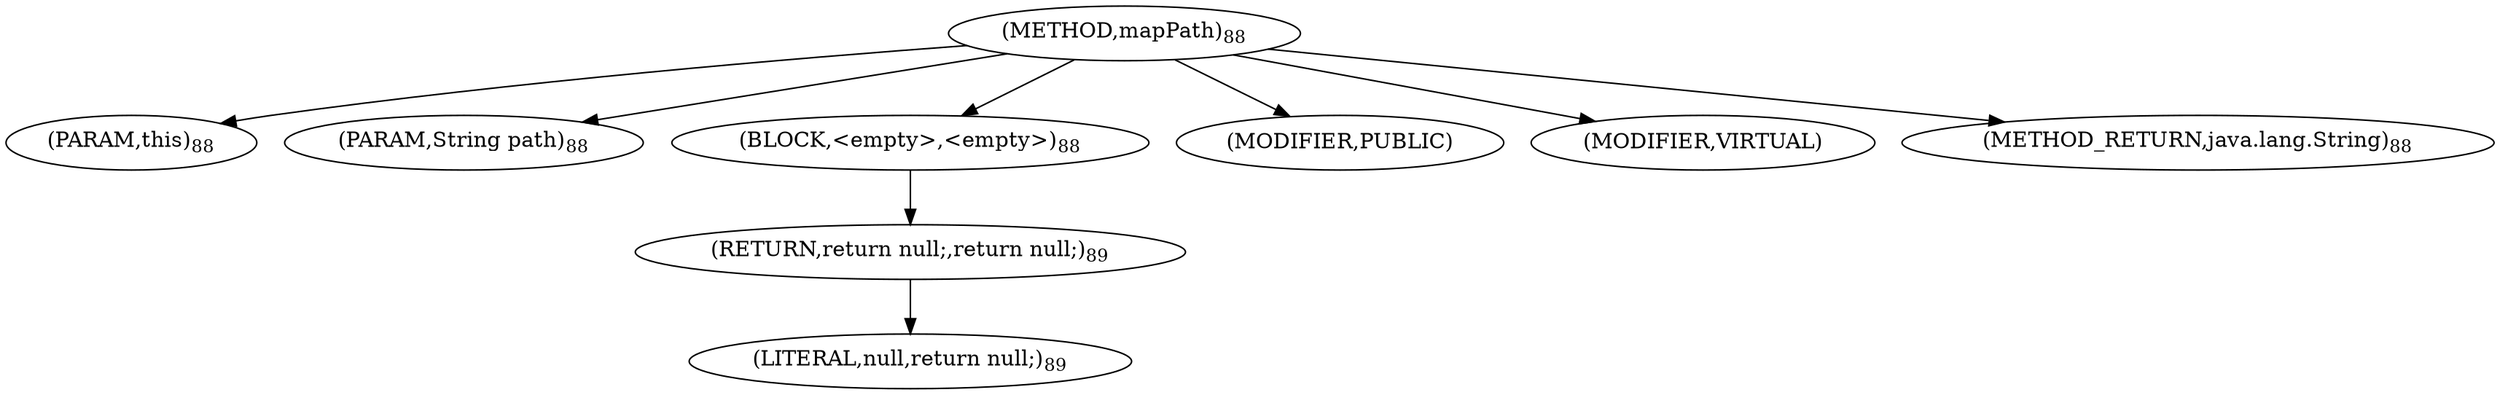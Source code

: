 digraph "mapPath" {  
"197" [label = <(METHOD,mapPath)<SUB>88</SUB>> ]
"198" [label = <(PARAM,this)<SUB>88</SUB>> ]
"199" [label = <(PARAM,String path)<SUB>88</SUB>> ]
"200" [label = <(BLOCK,&lt;empty&gt;,&lt;empty&gt;)<SUB>88</SUB>> ]
"201" [label = <(RETURN,return null;,return null;)<SUB>89</SUB>> ]
"202" [label = <(LITERAL,null,return null;)<SUB>89</SUB>> ]
"203" [label = <(MODIFIER,PUBLIC)> ]
"204" [label = <(MODIFIER,VIRTUAL)> ]
"205" [label = <(METHOD_RETURN,java.lang.String)<SUB>88</SUB>> ]
  "197" -> "198" 
  "197" -> "199" 
  "197" -> "200" 
  "197" -> "203" 
  "197" -> "204" 
  "197" -> "205" 
  "200" -> "201" 
  "201" -> "202" 
}
